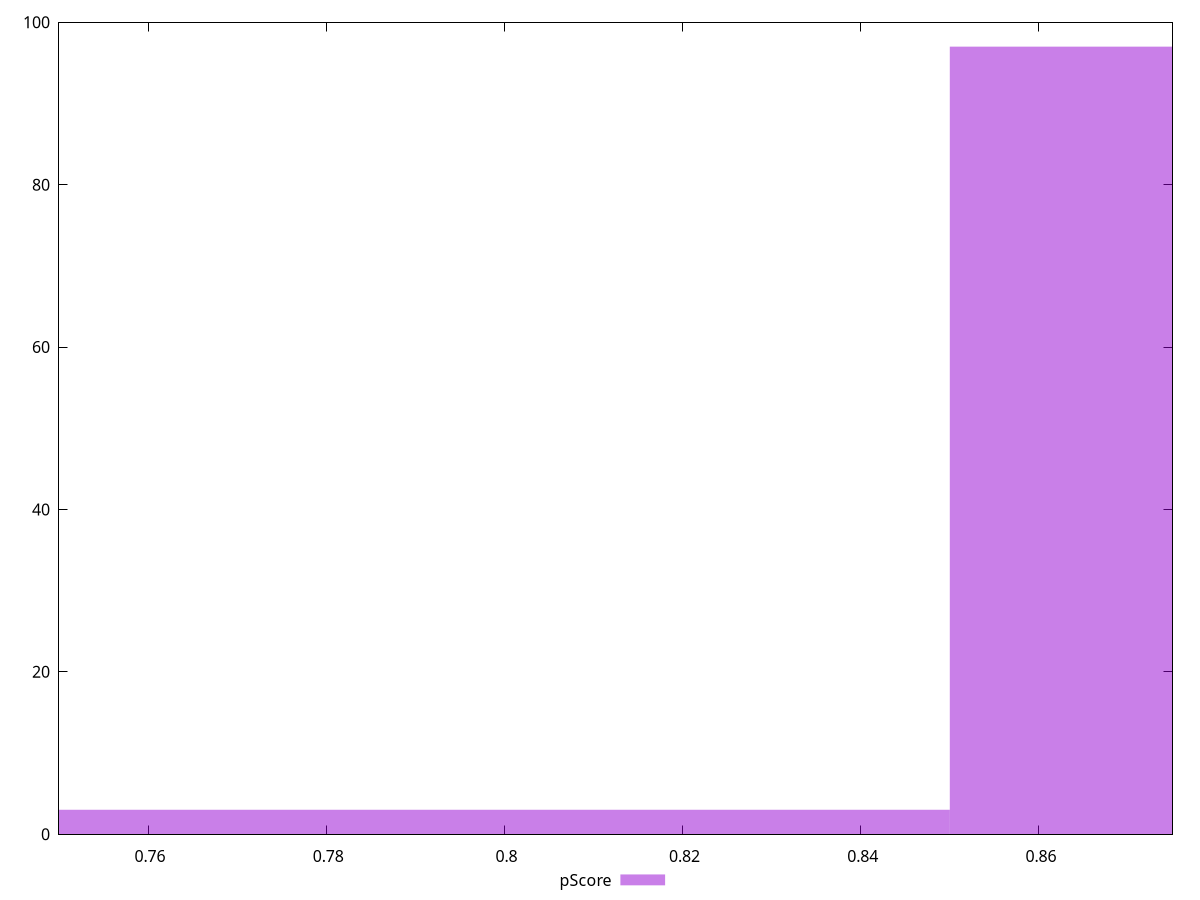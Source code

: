 reset

$pScore <<EOF
0.9 97
0.8 3
EOF

set key outside below
set boxwidth 0.1
set xrange [0.75:0.875]
set yrange [0:100]
set trange [0:100]
set style fill transparent solid 0.5 noborder
set terminal svg size 640, 490 enhanced background rgb 'white'
set output "report_00009_2021-02-08T22-37-41.559Z/unused-css-rules/samples/pages+cached+noadtech/pScore/histogram.svg"

plot $pScore title "pScore" with boxes

reset
